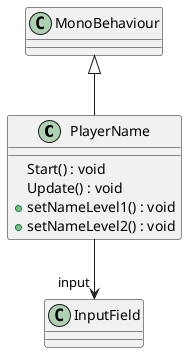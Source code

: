 @startuml
class PlayerName {
    Start() : void
    Update() : void
    + setNameLevel1() : void
    + setNameLevel2() : void
}
MonoBehaviour <|-- PlayerName
PlayerName --> "input" InputField
@enduml
